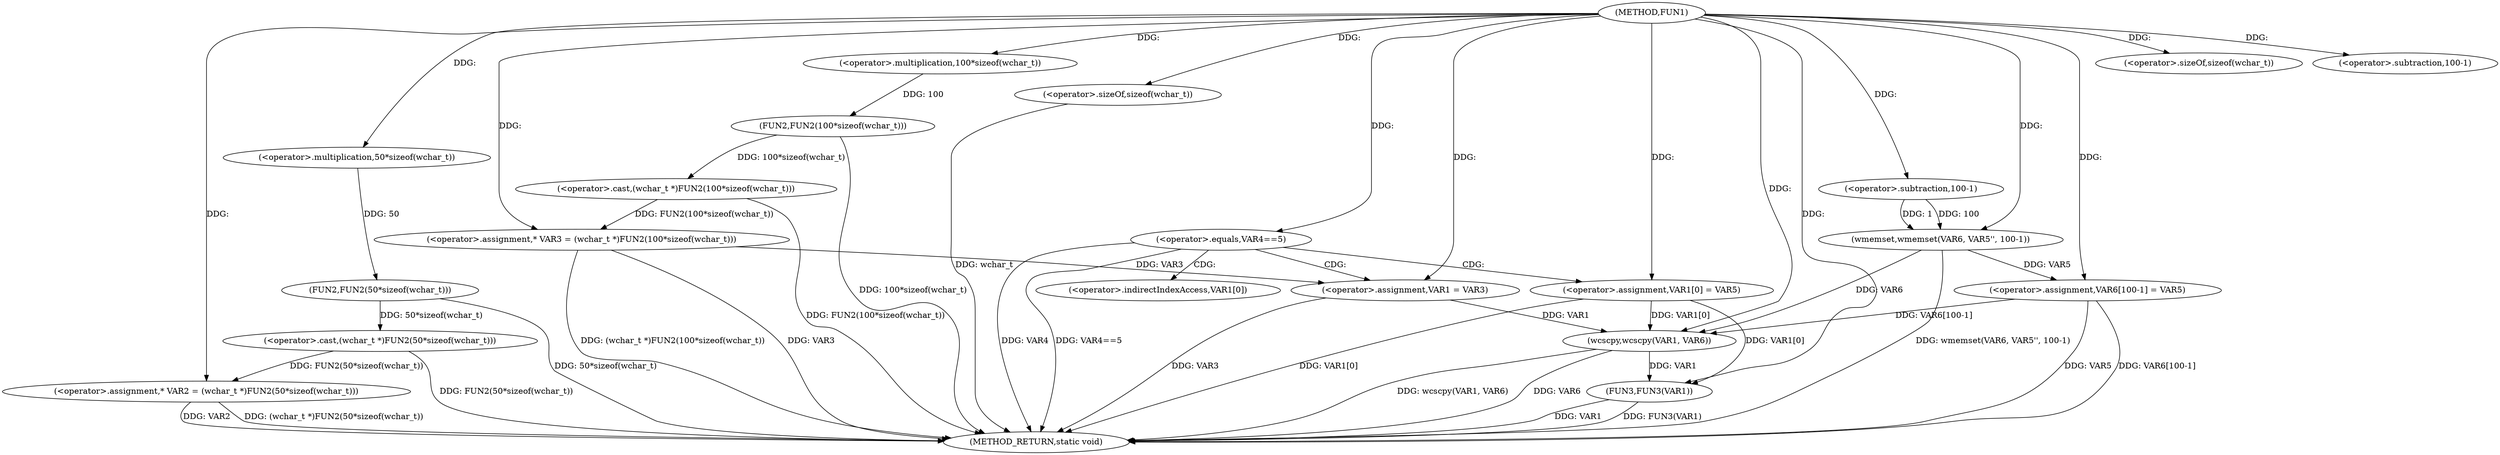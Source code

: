 digraph FUN1 {  
"1000100" [label = "(METHOD,FUN1)" ]
"1000156" [label = "(METHOD_RETURN,static void)" ]
"1000104" [label = "(<operator>.assignment,* VAR2 = (wchar_t *)FUN2(50*sizeof(wchar_t)))" ]
"1000106" [label = "(<operator>.cast,(wchar_t *)FUN2(50*sizeof(wchar_t)))" ]
"1000108" [label = "(FUN2,FUN2(50*sizeof(wchar_t)))" ]
"1000109" [label = "(<operator>.multiplication,50*sizeof(wchar_t))" ]
"1000111" [label = "(<operator>.sizeOf,sizeof(wchar_t))" ]
"1000114" [label = "(<operator>.assignment,* VAR3 = (wchar_t *)FUN2(100*sizeof(wchar_t)))" ]
"1000116" [label = "(<operator>.cast,(wchar_t *)FUN2(100*sizeof(wchar_t)))" ]
"1000118" [label = "(FUN2,FUN2(100*sizeof(wchar_t)))" ]
"1000119" [label = "(<operator>.multiplication,100*sizeof(wchar_t))" ]
"1000121" [label = "(<operator>.sizeOf,sizeof(wchar_t))" ]
"1000124" [label = "(<operator>.equals,VAR4==5)" ]
"1000128" [label = "(<operator>.assignment,VAR1 = VAR3)" ]
"1000131" [label = "(<operator>.assignment,VAR1[0] = VAR5)" ]
"1000138" [label = "(wmemset,wmemset(VAR6, VAR5'', 100-1))" ]
"1000141" [label = "(<operator>.subtraction,100-1)" ]
"1000144" [label = "(<operator>.assignment,VAR6[100-1] = VAR5)" ]
"1000147" [label = "(<operator>.subtraction,100-1)" ]
"1000151" [label = "(wcscpy,wcscpy(VAR1, VAR6))" ]
"1000154" [label = "(FUN3,FUN3(VAR1))" ]
"1000132" [label = "(<operator>.indirectIndexAccess,VAR1[0])" ]
  "1000128" -> "1000156"  [ label = "DDG: VAR3"] 
  "1000124" -> "1000156"  [ label = "DDG: VAR4"] 
  "1000106" -> "1000156"  [ label = "DDG: FUN2(50*sizeof(wchar_t))"] 
  "1000151" -> "1000156"  [ label = "DDG: wcscpy(VAR1, VAR6)"] 
  "1000104" -> "1000156"  [ label = "DDG: VAR2"] 
  "1000131" -> "1000156"  [ label = "DDG: VAR1[0]"] 
  "1000151" -> "1000156"  [ label = "DDG: VAR6"] 
  "1000116" -> "1000156"  [ label = "DDG: FUN2(100*sizeof(wchar_t))"] 
  "1000154" -> "1000156"  [ label = "DDG: FUN3(VAR1)"] 
  "1000144" -> "1000156"  [ label = "DDG: VAR5"] 
  "1000118" -> "1000156"  [ label = "DDG: 100*sizeof(wchar_t)"] 
  "1000154" -> "1000156"  [ label = "DDG: VAR1"] 
  "1000114" -> "1000156"  [ label = "DDG: VAR3"] 
  "1000121" -> "1000156"  [ label = "DDG: wchar_t"] 
  "1000144" -> "1000156"  [ label = "DDG: VAR6[100-1]"] 
  "1000138" -> "1000156"  [ label = "DDG: wmemset(VAR6, VAR5'', 100-1)"] 
  "1000114" -> "1000156"  [ label = "DDG: (wchar_t *)FUN2(100*sizeof(wchar_t))"] 
  "1000104" -> "1000156"  [ label = "DDG: (wchar_t *)FUN2(50*sizeof(wchar_t))"] 
  "1000108" -> "1000156"  [ label = "DDG: 50*sizeof(wchar_t)"] 
  "1000124" -> "1000156"  [ label = "DDG: VAR4==5"] 
  "1000106" -> "1000104"  [ label = "DDG: FUN2(50*sizeof(wchar_t))"] 
  "1000100" -> "1000104"  [ label = "DDG: "] 
  "1000108" -> "1000106"  [ label = "DDG: 50*sizeof(wchar_t)"] 
  "1000109" -> "1000108"  [ label = "DDG: 50"] 
  "1000100" -> "1000109"  [ label = "DDG: "] 
  "1000100" -> "1000111"  [ label = "DDG: "] 
  "1000116" -> "1000114"  [ label = "DDG: FUN2(100*sizeof(wchar_t))"] 
  "1000100" -> "1000114"  [ label = "DDG: "] 
  "1000118" -> "1000116"  [ label = "DDG: 100*sizeof(wchar_t)"] 
  "1000119" -> "1000118"  [ label = "DDG: 100"] 
  "1000100" -> "1000119"  [ label = "DDG: "] 
  "1000100" -> "1000121"  [ label = "DDG: "] 
  "1000100" -> "1000124"  [ label = "DDG: "] 
  "1000114" -> "1000128"  [ label = "DDG: VAR3"] 
  "1000100" -> "1000128"  [ label = "DDG: "] 
  "1000100" -> "1000131"  [ label = "DDG: "] 
  "1000100" -> "1000138"  [ label = "DDG: "] 
  "1000141" -> "1000138"  [ label = "DDG: 100"] 
  "1000141" -> "1000138"  [ label = "DDG: 1"] 
  "1000100" -> "1000141"  [ label = "DDG: "] 
  "1000138" -> "1000144"  [ label = "DDG: VAR5"] 
  "1000100" -> "1000144"  [ label = "DDG: "] 
  "1000100" -> "1000147"  [ label = "DDG: "] 
  "1000131" -> "1000151"  [ label = "DDG: VAR1[0]"] 
  "1000128" -> "1000151"  [ label = "DDG: VAR1"] 
  "1000100" -> "1000151"  [ label = "DDG: "] 
  "1000138" -> "1000151"  [ label = "DDG: VAR6"] 
  "1000144" -> "1000151"  [ label = "DDG: VAR6[100-1]"] 
  "1000131" -> "1000154"  [ label = "DDG: VAR1[0]"] 
  "1000151" -> "1000154"  [ label = "DDG: VAR1"] 
  "1000100" -> "1000154"  [ label = "DDG: "] 
  "1000124" -> "1000132"  [ label = "CDG: "] 
  "1000124" -> "1000128"  [ label = "CDG: "] 
  "1000124" -> "1000131"  [ label = "CDG: "] 
}
